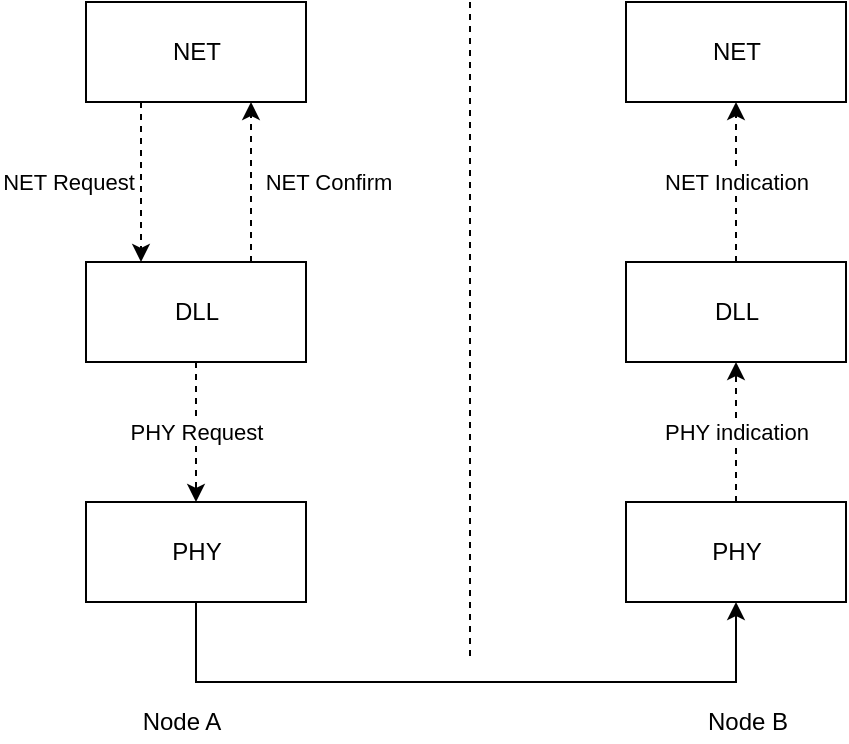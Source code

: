 <mxfile version="13.10.0" type="embed">
    <diagram id="m0uo6x0Q3WK_TqAoGtDG" name="Page-1">
        <mxGraphModel dx="1141" dy="790" grid="1" gridSize="10" guides="1" tooltips="1" connect="1" arrows="1" fold="1" page="1" pageScale="1" pageWidth="827" pageHeight="1169" math="0" shadow="0">
            <root>
                <mxCell id="0"/>
                <mxCell id="1" parent="0"/>
                <mxCell id="16" value="PHY Request" style="edgeStyle=orthogonalEdgeStyle;rounded=0;orthogonalLoop=1;jettySize=auto;html=1;dashed=1;" parent="1" source="2" target="4" edge="1">
                    <mxGeometry relative="1" as="geometry"/>
                </mxCell>
                <mxCell id="21" value="NET Confirm" style="edgeStyle=orthogonalEdgeStyle;rounded=0;orthogonalLoop=1;jettySize=auto;html=1;exitX=0.75;exitY=0;exitDx=0;exitDy=0;entryX=0.75;entryY=1;entryDx=0;entryDy=0;dashed=1;" parent="1" source="2" target="3" edge="1">
                    <mxGeometry y="-37" relative="1" as="geometry">
                        <mxPoint x="1" as="offset"/>
                    </mxGeometry>
                </mxCell>
                <mxCell id="2" value="DLL" style="html=1;" parent="1" vertex="1">
                    <mxGeometry x="170" y="250" width="110" height="50" as="geometry"/>
                </mxCell>
                <mxCell id="15" value="NET Request" style="edgeStyle=orthogonalEdgeStyle;rounded=0;orthogonalLoop=1;jettySize=auto;html=1;dashed=1;exitX=0.25;exitY=1;exitDx=0;exitDy=0;entryX=0.25;entryY=0;entryDx=0;entryDy=0;" parent="1" source="3" target="2" edge="1">
                    <mxGeometry y="-37" relative="1" as="geometry">
                        <Array as="points">
                            <mxPoint x="198" y="210"/>
                            <mxPoint x="198" y="210"/>
                        </Array>
                        <mxPoint as="offset"/>
                    </mxGeometry>
                </mxCell>
                <mxCell id="3" value="NET" style="html=1;" parent="1" vertex="1">
                    <mxGeometry x="170" y="120" width="110" height="50" as="geometry"/>
                </mxCell>
                <mxCell id="17" style="edgeStyle=orthogonalEdgeStyle;rounded=0;orthogonalLoop=1;jettySize=auto;html=1;entryX=0.5;entryY=1;entryDx=0;entryDy=0;" parent="1" source="4" target="9" edge="1">
                    <mxGeometry relative="1" as="geometry">
                        <Array as="points">
                            <mxPoint x="225" y="460"/>
                            <mxPoint x="495" y="460"/>
                        </Array>
                    </mxGeometry>
                </mxCell>
                <mxCell id="4" value="PHY" style="html=1;" parent="1" vertex="1">
                    <mxGeometry x="170" y="370" width="110" height="50" as="geometry"/>
                </mxCell>
                <mxCell id="19" value="NET Indication" style="edgeStyle=orthogonalEdgeStyle;rounded=0;orthogonalLoop=1;jettySize=auto;html=1;entryX=0.5;entryY=1;entryDx=0;entryDy=0;dashed=1;" parent="1" source="7" target="8" edge="1">
                    <mxGeometry relative="1" as="geometry"/>
                </mxCell>
                <mxCell id="7" value="DLL" style="html=1;" parent="1" vertex="1">
                    <mxGeometry x="440" y="250" width="110" height="50" as="geometry"/>
                </mxCell>
                <mxCell id="8" value="NET" style="html=1;" parent="1" vertex="1">
                    <mxGeometry x="440" y="120" width="110" height="50" as="geometry"/>
                </mxCell>
                <mxCell id="18" value="PHY indication" style="edgeStyle=orthogonalEdgeStyle;rounded=0;orthogonalLoop=1;jettySize=auto;html=1;entryX=0.5;entryY=1;entryDx=0;entryDy=0;dashed=1;" parent="1" source="9" target="7" edge="1">
                    <mxGeometry relative="1" as="geometry"/>
                </mxCell>
                <mxCell id="9" value="PHY" style="html=1;" parent="1" vertex="1">
                    <mxGeometry x="440" y="370" width="110" height="50" as="geometry"/>
                </mxCell>
                <mxCell id="12" value="" style="line;strokeWidth=1;fillColor=none;align=left;verticalAlign=middle;spacingTop=-1;spacingLeft=3;spacingRight=3;rotatable=0;labelPosition=right;points=[];portConstraint=eastwest;dashed=1;direction=south;" parent="1" vertex="1">
                    <mxGeometry x="358" y="120" width="8" height="330" as="geometry"/>
                </mxCell>
                <mxCell id="13" value="Node A" style="text;html=1;strokeColor=none;fillColor=none;align=center;verticalAlign=middle;whiteSpace=wrap;rounded=0;dashed=1;opacity=50;" parent="1" vertex="1">
                    <mxGeometry x="191" y="470" width="54" height="20" as="geometry"/>
                </mxCell>
                <mxCell id="14" value="Node B" style="text;html=1;strokeColor=none;fillColor=none;align=center;verticalAlign=middle;whiteSpace=wrap;rounded=0;dashed=1;opacity=50;" parent="1" vertex="1">
                    <mxGeometry x="474" y="470" width="54" height="20" as="geometry"/>
                </mxCell>
            </root>
        </mxGraphModel>
    </diagram>
</mxfile>
